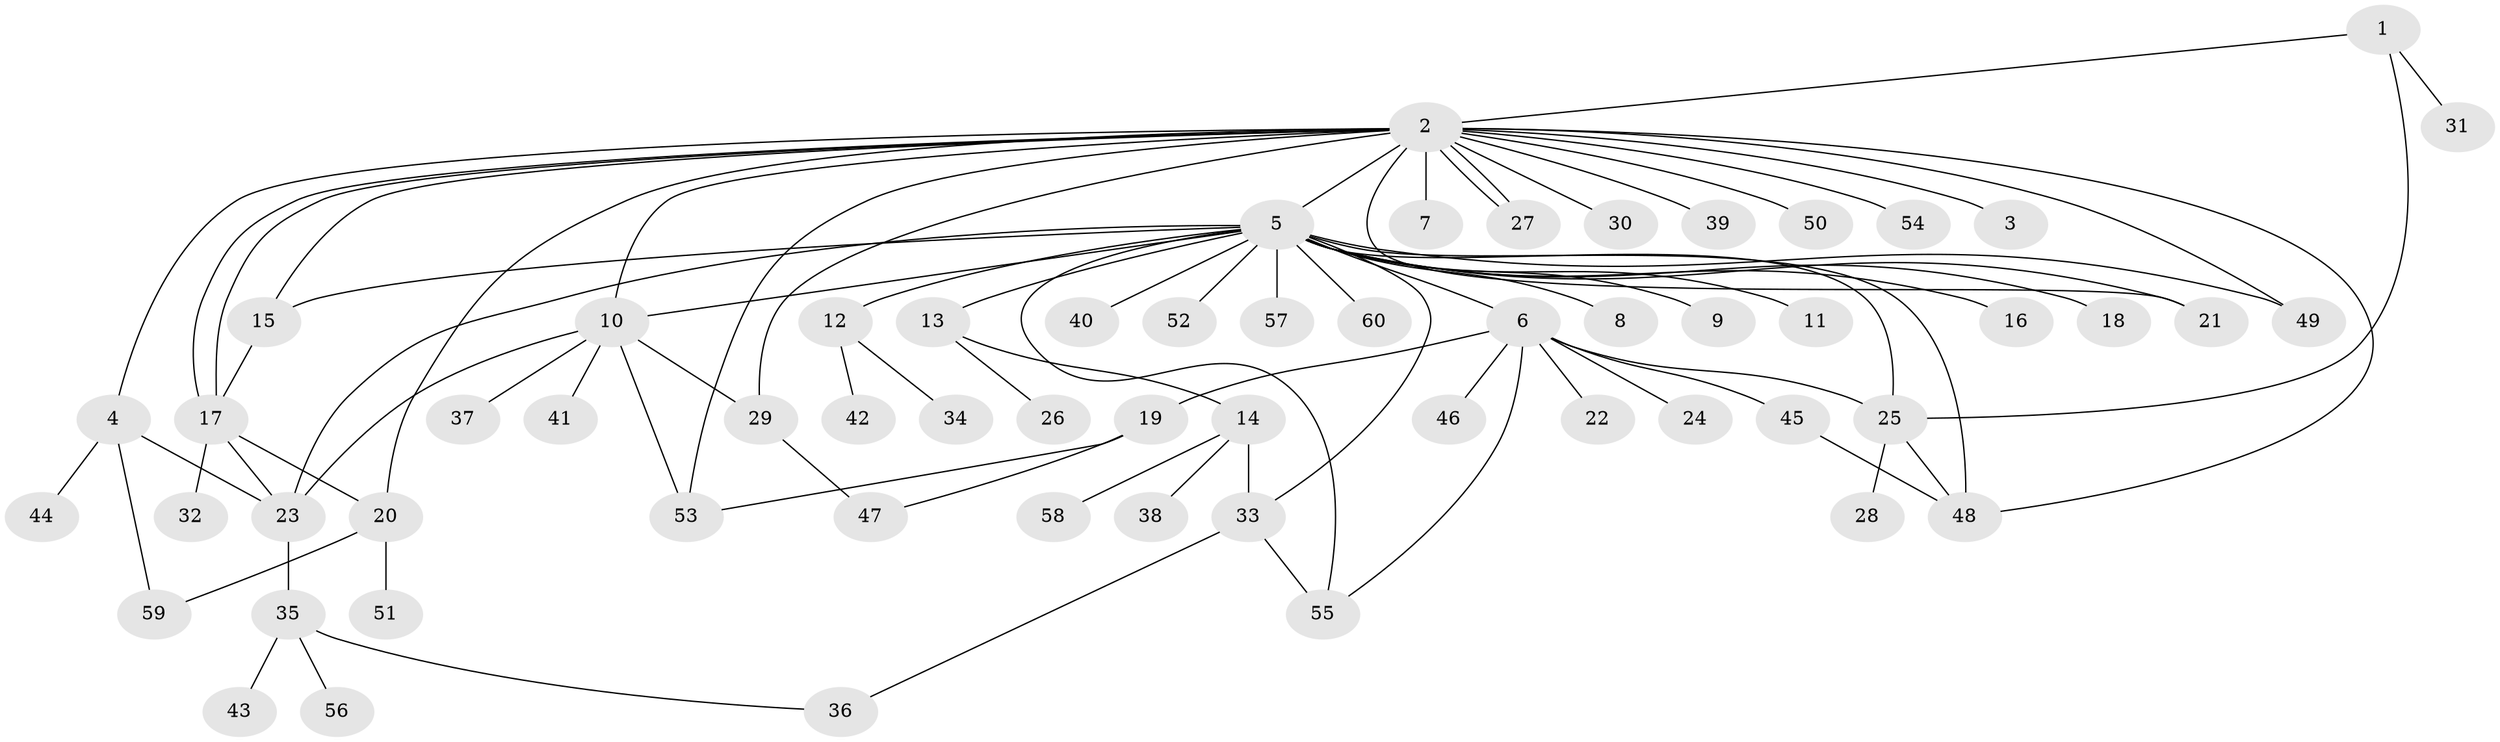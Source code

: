 // Generated by graph-tools (version 1.1) at 2025/49/03/09/25 03:49:58]
// undirected, 60 vertices, 84 edges
graph export_dot {
graph [start="1"]
  node [color=gray90,style=filled];
  1;
  2;
  3;
  4;
  5;
  6;
  7;
  8;
  9;
  10;
  11;
  12;
  13;
  14;
  15;
  16;
  17;
  18;
  19;
  20;
  21;
  22;
  23;
  24;
  25;
  26;
  27;
  28;
  29;
  30;
  31;
  32;
  33;
  34;
  35;
  36;
  37;
  38;
  39;
  40;
  41;
  42;
  43;
  44;
  45;
  46;
  47;
  48;
  49;
  50;
  51;
  52;
  53;
  54;
  55;
  56;
  57;
  58;
  59;
  60;
  1 -- 2;
  1 -- 25;
  1 -- 31;
  2 -- 3;
  2 -- 4;
  2 -- 5;
  2 -- 7;
  2 -- 10;
  2 -- 15;
  2 -- 17;
  2 -- 17;
  2 -- 20;
  2 -- 21;
  2 -- 27;
  2 -- 27;
  2 -- 29;
  2 -- 30;
  2 -- 39;
  2 -- 48;
  2 -- 49;
  2 -- 50;
  2 -- 53;
  2 -- 54;
  4 -- 23;
  4 -- 44;
  4 -- 59;
  5 -- 6;
  5 -- 8;
  5 -- 9;
  5 -- 10;
  5 -- 11;
  5 -- 12;
  5 -- 13;
  5 -- 15;
  5 -- 16;
  5 -- 18;
  5 -- 21;
  5 -- 23;
  5 -- 25;
  5 -- 33;
  5 -- 40;
  5 -- 48;
  5 -- 49;
  5 -- 52;
  5 -- 55;
  5 -- 57;
  5 -- 60;
  6 -- 19;
  6 -- 22;
  6 -- 24;
  6 -- 25;
  6 -- 45;
  6 -- 46;
  6 -- 55;
  10 -- 23;
  10 -- 29;
  10 -- 37;
  10 -- 41;
  10 -- 53;
  12 -- 34;
  12 -- 42;
  13 -- 14;
  13 -- 26;
  14 -- 33;
  14 -- 38;
  14 -- 58;
  15 -- 17;
  17 -- 20;
  17 -- 23;
  17 -- 32;
  19 -- 47;
  19 -- 53;
  20 -- 51;
  20 -- 59;
  23 -- 35;
  25 -- 28;
  25 -- 48;
  29 -- 47;
  33 -- 36;
  33 -- 55;
  35 -- 36;
  35 -- 43;
  35 -- 56;
  45 -- 48;
}
